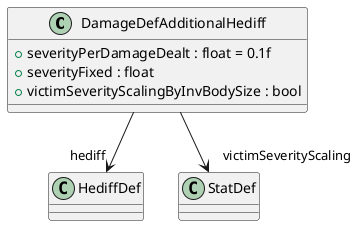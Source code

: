 @startuml
class DamageDefAdditionalHediff {
    + severityPerDamageDealt : float = 0.1f
    + severityFixed : float
    + victimSeverityScalingByInvBodySize : bool
}
DamageDefAdditionalHediff --> "hediff" HediffDef
DamageDefAdditionalHediff --> "victimSeverityScaling" StatDef
@enduml
